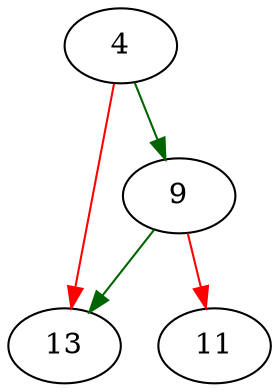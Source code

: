 strict digraph "memcmp2" {
	// Node definitions.
	4 [entry=true];
	9;
	13;
	11;

	// Edge definitions.
	4 -> 9 [
		color=darkgreen
		cond=true
	];
	4 -> 13 [
		color=red
		cond=false
	];
	9 -> 13 [
		color=darkgreen
		cond=true
	];
	9 -> 11 [
		color=red
		cond=false
	];
}